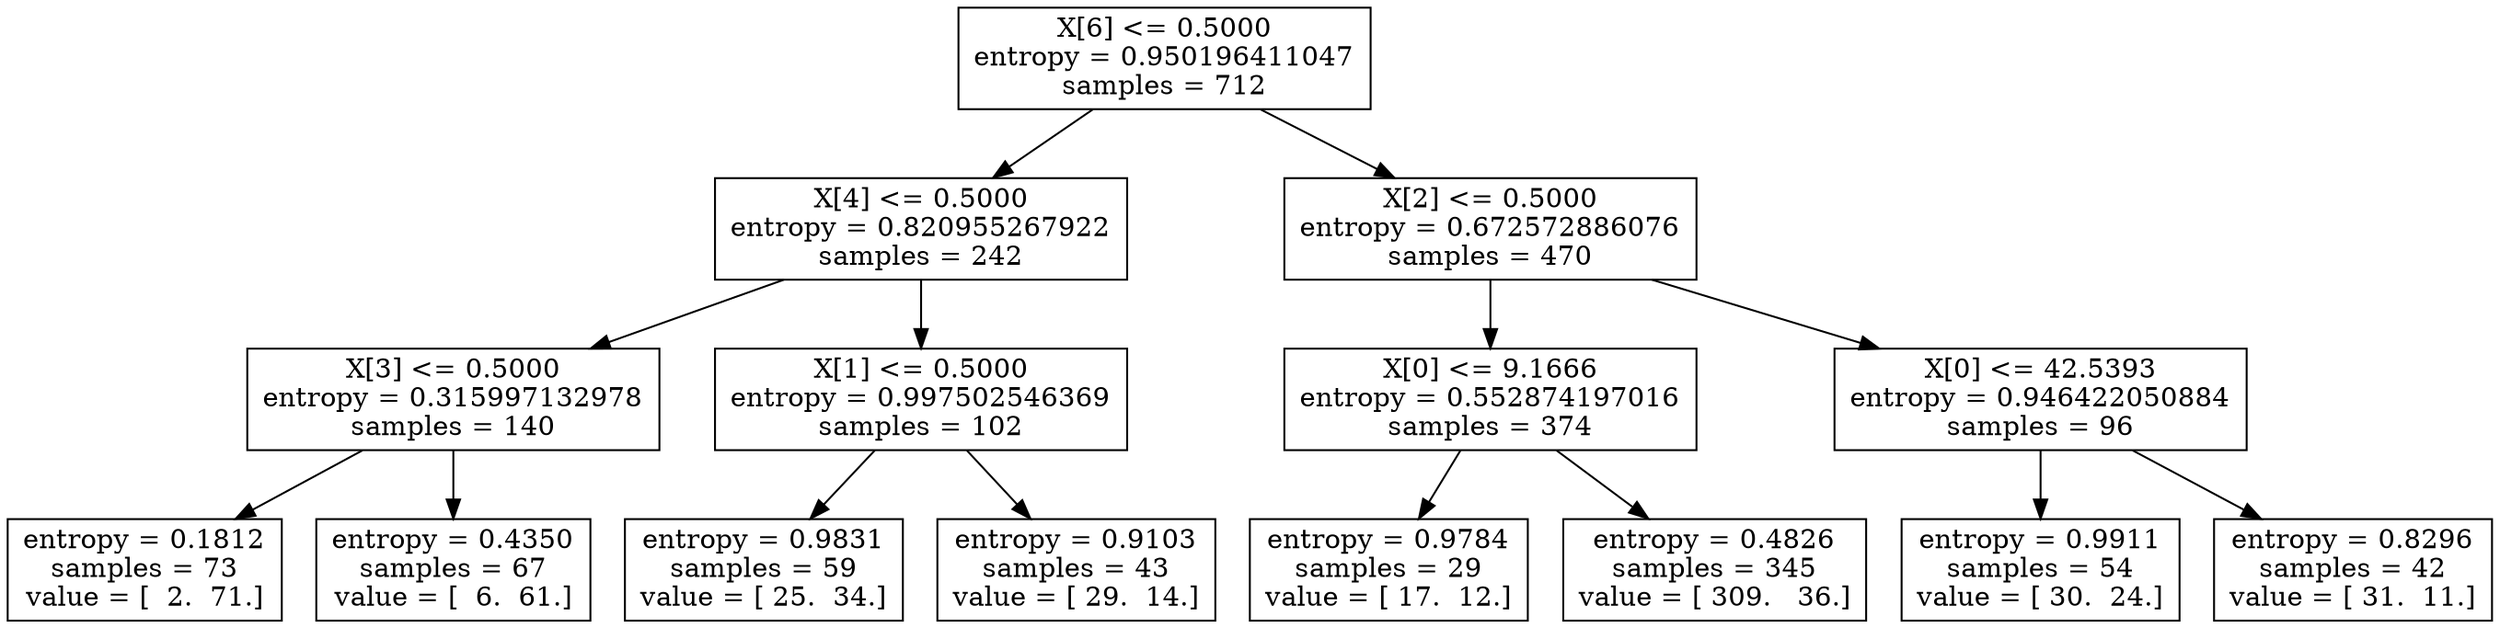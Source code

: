 digraph Tree {
0 [label="X[6] <= 0.5000\nentropy = 0.950196411047\nsamples = 712", shape="box"] ;
1 [label="X[4] <= 0.5000\nentropy = 0.820955267922\nsamples = 242", shape="box"] ;
0 -> 1 ;
2 [label="X[3] <= 0.5000\nentropy = 0.315997132978\nsamples = 140", shape="box"] ;
1 -> 2 ;
3 [label="entropy = 0.1812\nsamples = 73\nvalue = [  2.  71.]", shape="box"] ;
2 -> 3 ;
4 [label="entropy = 0.4350\nsamples = 67\nvalue = [  6.  61.]", shape="box"] ;
2 -> 4 ;
5 [label="X[1] <= 0.5000\nentropy = 0.997502546369\nsamples = 102", shape="box"] ;
1 -> 5 ;
6 [label="entropy = 0.9831\nsamples = 59\nvalue = [ 25.  34.]", shape="box"] ;
5 -> 6 ;
7 [label="entropy = 0.9103\nsamples = 43\nvalue = [ 29.  14.]", shape="box"] ;
5 -> 7 ;
8 [label="X[2] <= 0.5000\nentropy = 0.672572886076\nsamples = 470", shape="box"] ;
0 -> 8 ;
9 [label="X[0] <= 9.1666\nentropy = 0.552874197016\nsamples = 374", shape="box"] ;
8 -> 9 ;
10 [label="entropy = 0.9784\nsamples = 29\nvalue = [ 17.  12.]", shape="box"] ;
9 -> 10 ;
11 [label="entropy = 0.4826\nsamples = 345\nvalue = [ 309.   36.]", shape="box"] ;
9 -> 11 ;
12 [label="X[0] <= 42.5393\nentropy = 0.946422050884\nsamples = 96", shape="box"] ;
8 -> 12 ;
13 [label="entropy = 0.9911\nsamples = 54\nvalue = [ 30.  24.]", shape="box"] ;
12 -> 13 ;
14 [label="entropy = 0.8296\nsamples = 42\nvalue = [ 31.  11.]", shape="box"] ;
12 -> 14 ;
}